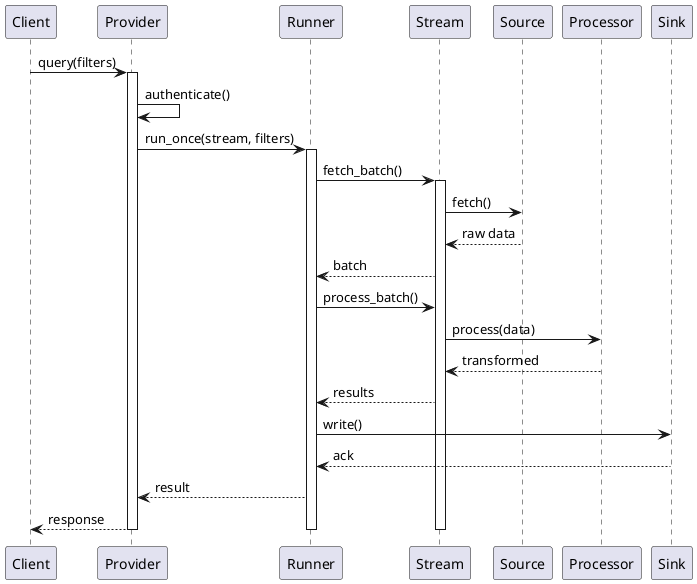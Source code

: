 @startuml QuerySequence

participant Client
participant Provider
participant Runner
participant Stream
participant Source
participant Processor
participant Sink

Client -> Provider: query(filters)
activate Provider

Provider -> Provider: authenticate()
Provider -> Runner: run_once(stream, filters)
activate Runner

Runner -> Stream: fetch_batch()
activate Stream
Stream -> Source: fetch()
Source --> Stream: raw data
Stream --> Runner: batch

Runner -> Stream: process_batch()
Stream -> Processor: process(data)
Processor --> Stream: transformed
Stream --> Runner: results

Runner -> Sink: write()
Sink --> Runner: ack
Runner --> Provider: result
Provider --> Client: response

deactivate Runner
deactivate Provider
deactivate Stream
@enduml